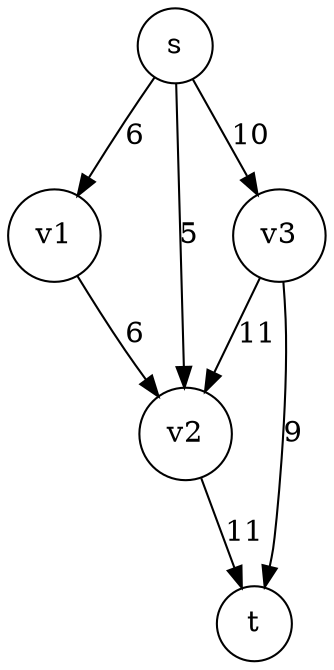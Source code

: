 digraph questionthree {
node [shape=circle]
s -> v1 [label="6"]
s -> v2 [label="5"]
s -> v3 [label="10"]
v1 -> v2 [label="6"]
v2 -> t [label="11"]
v3 -> v2 [label="11"]
v3 -> t [label="9"]
}
